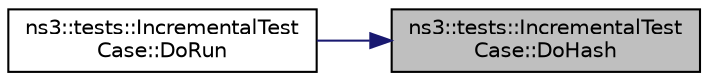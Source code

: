 digraph "ns3::tests::IncrementalTestCase::DoHash"
{
 // LATEX_PDF_SIZE
  edge [fontname="Helvetica",fontsize="10",labelfontname="Helvetica",labelfontsize="10"];
  node [fontname="Helvetica",fontsize="10",shape=record];
  rankdir="RL";
  Node1 [label="ns3::tests::IncrementalTest\lCase::DoHash",height=0.2,width=0.4,color="black", fillcolor="grey75", style="filled", fontcolor="black",tooltip="Complute the hash test function."];
  Node1 -> Node2 [dir="back",color="midnightblue",fontsize="10",style="solid",fontname="Helvetica"];
  Node2 [label="ns3::tests::IncrementalTest\lCase::DoRun",height=0.2,width=0.4,color="black", fillcolor="white", style="filled",URL="$classns3_1_1tests_1_1_incremental_test_case.html#a0135aae9691465155670dbf794c35268",tooltip="Implementation to actually run this TestCase."];
}
